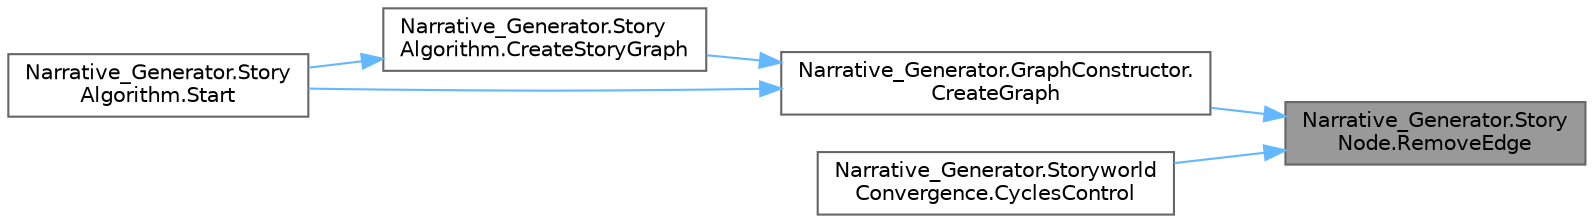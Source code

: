 digraph "Narrative_Generator.StoryNode.RemoveEdge"
{
 // LATEX_PDF_SIZE
  bgcolor="transparent";
  edge [fontname=Helvetica,fontsize=10,labelfontname=Helvetica,labelfontsize=10];
  node [fontname=Helvetica,fontsize=10,shape=box,height=0.2,width=0.4];
  rankdir="RL";
  Node1 [label="Narrative_Generator.Story\lNode.RemoveEdge",height=0.2,width=0.4,color="gray40", fillcolor="grey60", style="filled", fontcolor="black",tooltip="Removes the specified edge from the list of all edges connected to the this node."];
  Node1 -> Node2 [dir="back",color="steelblue1",style="solid"];
  Node2 [label="Narrative_Generator.GraphСonstructor.\lCreateGraph",height=0.2,width=0.4,color="grey40", fillcolor="white", style="filled",URL="$class_narrative___generator_1_1_graph_xD0_xA1onstructor.html#a118f6271ee78d62a921a2f99c7112388",tooltip="A method that describes the transmitted story graph in text format and creates a visualization based ..."];
  Node2 -> Node3 [dir="back",color="steelblue1",style="solid"];
  Node3 [label="Narrative_Generator.Story\lAlgorithm.CreateStoryGraph",height=0.2,width=0.4,color="grey40", fillcolor="white", style="filled",URL="$class_narrative___generator_1_1_story_algorithm.html#a14b46d881caea879deaf6900c24930c1",tooltip="The method that controls the creation of the story graph."];
  Node3 -> Node4 [dir="back",color="steelblue1",style="solid"];
  Node4 [label="Narrative_Generator.Story\lAlgorithm.Start",height=0.2,width=0.4,color="grey40", fillcolor="white", style="filled",URL="$class_narrative___generator_1_1_story_algorithm.html#a84193cf4bd94e0c652a31dbb175214d1",tooltip="Method is an entry point that controls the operation of the algorithm (the sequence of launching othe..."];
  Node2 -> Node4 [dir="back",color="steelblue1",style="solid"];
  Node1 -> Node5 [dir="back",color="steelblue1",style="solid"];
  Node5 [label="Narrative_Generator.Storyworld\lConvergence.CyclesControl",height=0.2,width=0.4,color="grey40", fillcolor="white", style="filled",URL="$class_narrative___generator_1_1_storyworld_convergence.html#a8b24e6d35f950febee35af944abef896",tooltip="A method that checks whether the effects of the action under test will cause cycles in the graph."];
}
